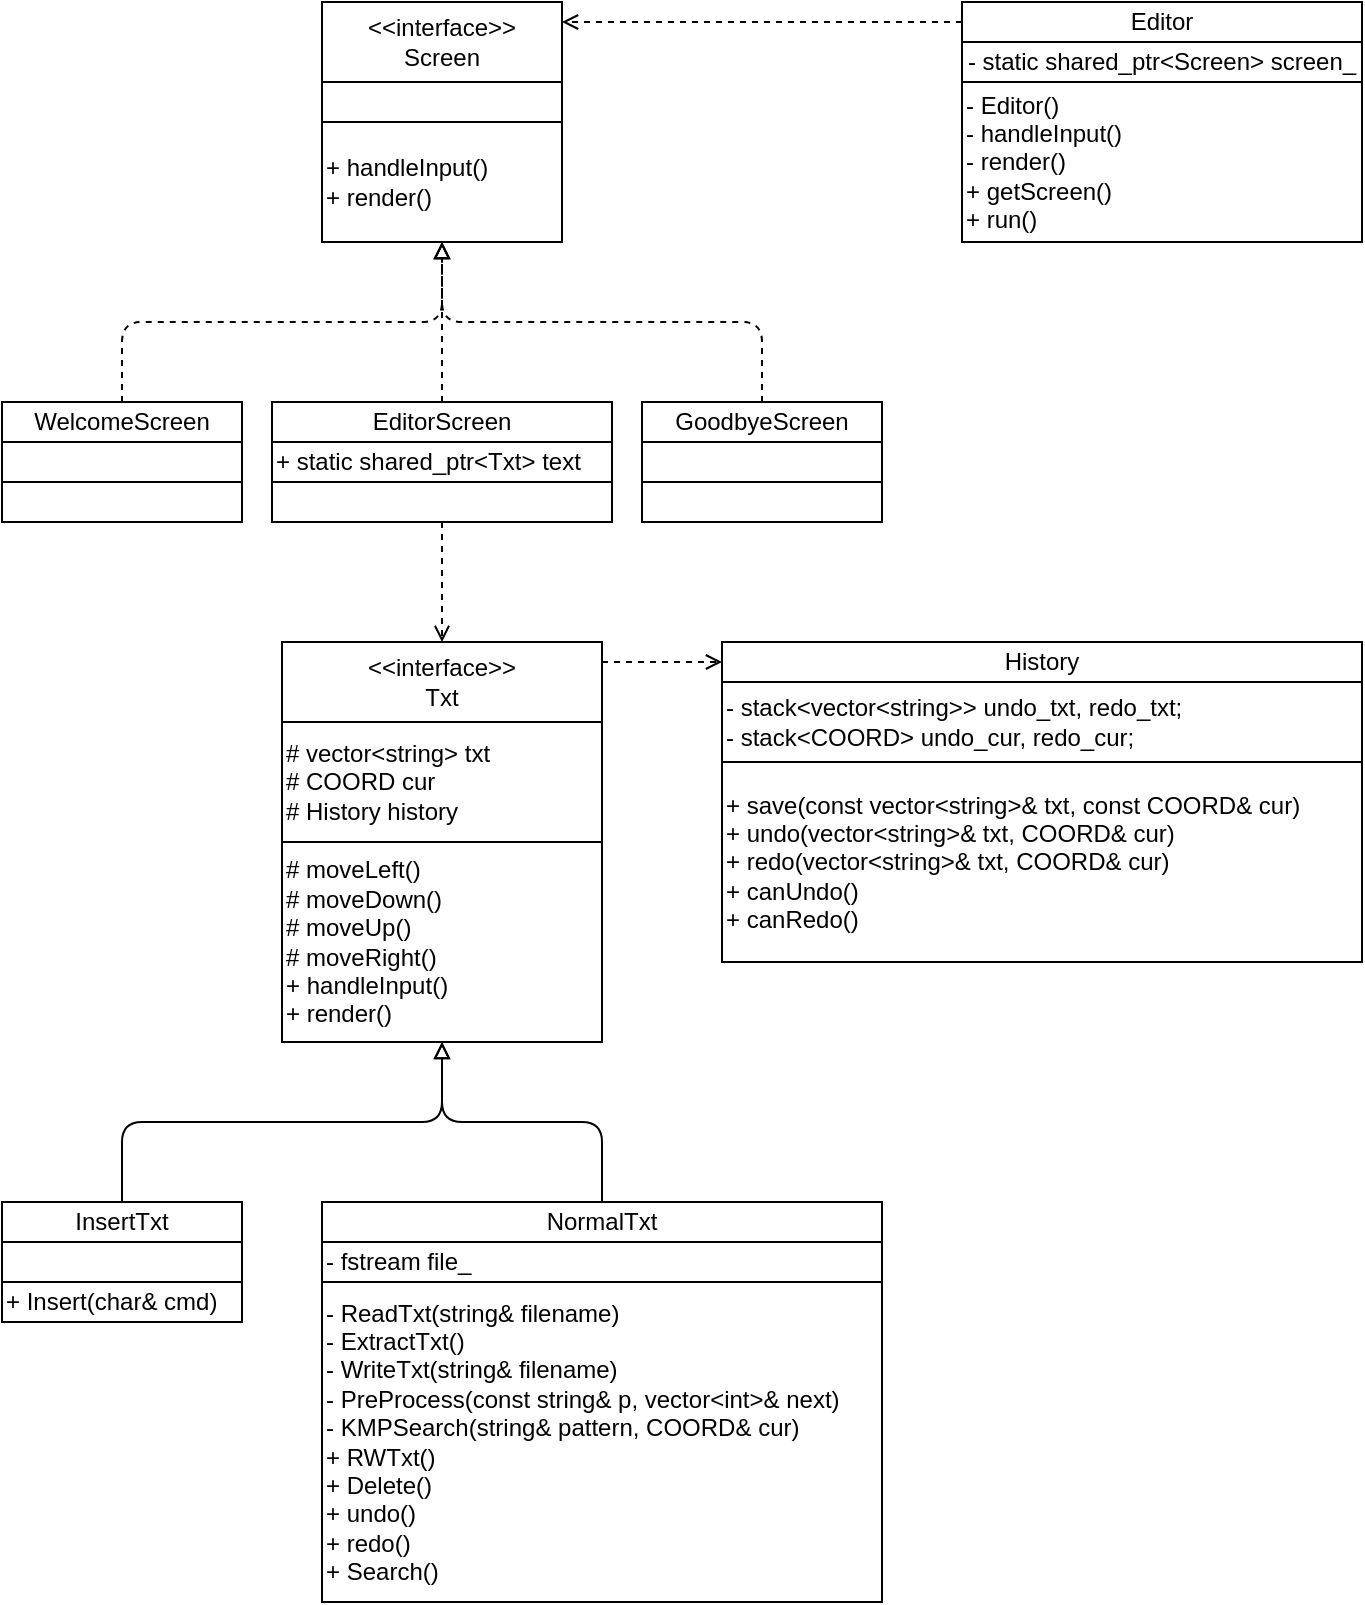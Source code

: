 <mxfile>
    <diagram id="LS8Y8_prfT_N856s4JSq" name="第 1 页">
        <mxGraphModel dx="630" dy="177" grid="1" gridSize="10" guides="1" tooltips="1" connect="1" arrows="1" fold="1" page="1" pageScale="1" pageWidth="827" pageHeight="1169" math="0" shadow="0">
            <root>
                <mxCell id="0"/>
                <mxCell id="1" parent="0"/>
                <mxCell id="2" value="&amp;lt;&amp;lt;interface&amp;gt;&amp;gt;&lt;br&gt;Screen" style="rounded=0;whiteSpace=wrap;html=1;" parent="1" vertex="1">
                    <mxGeometry x="200" y="40" width="120" height="40" as="geometry"/>
                </mxCell>
                <mxCell id="5" value="&lt;div style=&quot;&quot;&gt;&lt;span style=&quot;background-color: initial;&quot;&gt;+ handleInput()&lt;/span&gt;&lt;/div&gt;&lt;div style=&quot;&quot;&gt;&lt;span style=&quot;background-color: initial;&quot;&gt;+ render()&lt;/span&gt;&lt;/div&gt;" style="rounded=0;whiteSpace=wrap;html=1;align=left;" parent="1" vertex="1">
                    <mxGeometry x="200" y="100" width="120" height="60" as="geometry"/>
                </mxCell>
                <mxCell id="11" style="edgeStyle=none;html=1;exitX=0.5;exitY=0;exitDx=0;exitDy=0;entryX=0.5;entryY=1;entryDx=0;entryDy=0;endArrow=block;endFill=0;dashed=1;" parent="1" source="6" target="5" edge="1">
                    <mxGeometry relative="1" as="geometry">
                        <Array as="points">
                            <mxPoint x="100" y="200"/>
                            <mxPoint x="260" y="200"/>
                        </Array>
                    </mxGeometry>
                </mxCell>
                <mxCell id="6" value="WelcomeScreen" style="rounded=0;whiteSpace=wrap;html=1;" parent="1" vertex="1">
                    <mxGeometry x="40" y="240" width="120" height="20" as="geometry"/>
                </mxCell>
                <mxCell id="12" style="edgeStyle=none;html=1;exitX=0.5;exitY=0;exitDx=0;exitDy=0;endArrow=block;endFill=0;entryX=0.5;entryY=1;entryDx=0;entryDy=0;dashed=1;" parent="1" source="8" target="5" edge="1">
                    <mxGeometry relative="1" as="geometry">
                        <mxPoint x="260" y="120" as="targetPoint"/>
                    </mxGeometry>
                </mxCell>
                <mxCell id="8" value="EditorScreen" style="rounded=0;whiteSpace=wrap;html=1;" parent="1" vertex="1">
                    <mxGeometry x="175" y="240" width="170" height="20" as="geometry"/>
                </mxCell>
                <mxCell id="13" style="edgeStyle=none;html=1;exitX=0.5;exitY=0;exitDx=0;exitDy=0;entryX=0.5;entryY=1;entryDx=0;entryDy=0;endArrow=block;endFill=0;dashed=1;" parent="1" source="10" target="5" edge="1">
                    <mxGeometry relative="1" as="geometry">
                        <Array as="points">
                            <mxPoint x="420" y="200"/>
                            <mxPoint x="260" y="200"/>
                        </Array>
                    </mxGeometry>
                </mxCell>
                <mxCell id="10" value="GoodbyeScreen" style="rounded=0;whiteSpace=wrap;html=1;" parent="1" vertex="1">
                    <mxGeometry x="360" y="240" width="120" height="20" as="geometry"/>
                </mxCell>
                <mxCell id="15" value="Editor" style="rounded=0;whiteSpace=wrap;html=1;" parent="1" vertex="1">
                    <mxGeometry x="520" y="40" width="200" height="20" as="geometry"/>
                </mxCell>
                <mxCell id="17" style="edgeStyle=none;html=1;exitX=0;exitY=0.5;exitDx=0;exitDy=0;entryX=1;entryY=0.25;entryDx=0;entryDy=0;endArrow=open;endFill=0;dashed=1;" parent="1" source="15" target="2" edge="1">
                    <mxGeometry relative="1" as="geometry"/>
                </mxCell>
                <mxCell id="16" value="&lt;div&gt;&lt;span style=&quot;background-color: initial;&quot;&gt;- Editor()&lt;/span&gt;&lt;/div&gt;&lt;div&gt;&lt;span style=&quot;background-color: initial;&quot;&gt;- handleInput()&lt;/span&gt;&lt;/div&gt;&lt;div style=&quot;&quot;&gt;&lt;span style=&quot;background-color: initial;&quot;&gt;- render()&lt;/span&gt;&lt;/div&gt;&lt;div style=&quot;&quot;&gt;&lt;span style=&quot;background-color: initial;&quot;&gt;+ getScreen()&lt;/span&gt;&lt;/div&gt;&lt;div style=&quot;&quot;&gt;&lt;span style=&quot;background-color: initial;&quot;&gt;+ run()&lt;/span&gt;&lt;/div&gt;" style="rounded=0;whiteSpace=wrap;html=1;align=left;" parent="1" vertex="1">
                    <mxGeometry x="520" y="80" width="200" height="80" as="geometry"/>
                </mxCell>
                <mxCell id="18" value="- static shared_ptr&amp;lt;Screen&amp;gt; screen_" style="rounded=0;whiteSpace=wrap;html=1;" parent="1" vertex="1">
                    <mxGeometry x="520" y="60" width="200" height="20" as="geometry"/>
                </mxCell>
                <mxCell id="19" value="" style="rounded=0;whiteSpace=wrap;html=1;" parent="1" vertex="1">
                    <mxGeometry x="40" y="260" width="120" height="20" as="geometry"/>
                </mxCell>
                <mxCell id="20" value="+ static shared_ptr&amp;lt;Txt&amp;gt; text" style="rounded=0;whiteSpace=wrap;html=1;align=left;" parent="1" vertex="1">
                    <mxGeometry x="175" y="260" width="170" height="20" as="geometry"/>
                </mxCell>
                <mxCell id="21" value="" style="rounded=0;whiteSpace=wrap;html=1;" parent="1" vertex="1">
                    <mxGeometry x="200" y="80" width="120" height="20" as="geometry"/>
                </mxCell>
                <mxCell id="22" value="" style="rounded=0;whiteSpace=wrap;html=1;" parent="1" vertex="1">
                    <mxGeometry x="40" y="280" width="120" height="20" as="geometry"/>
                </mxCell>
                <mxCell id="23" value="" style="rounded=0;whiteSpace=wrap;html=1;" parent="1" vertex="1">
                    <mxGeometry x="360" y="260" width="120" height="20" as="geometry"/>
                </mxCell>
                <mxCell id="24" value="" style="rounded=0;whiteSpace=wrap;html=1;" parent="1" vertex="1">
                    <mxGeometry x="360" y="280" width="120" height="20" as="geometry"/>
                </mxCell>
                <mxCell id="44" style="edgeStyle=none;html=1;exitX=0.5;exitY=1;exitDx=0;exitDy=0;entryX=0.5;entryY=0;entryDx=0;entryDy=0;dashed=1;endArrow=open;endFill=0;" parent="1" source="25" target="29" edge="1">
                    <mxGeometry relative="1" as="geometry"/>
                </mxCell>
                <mxCell id="25" value="" style="rounded=0;whiteSpace=wrap;html=1;" parent="1" vertex="1">
                    <mxGeometry x="175" y="280" width="170" height="20" as="geometry"/>
                </mxCell>
                <mxCell id="26" value="History" style="rounded=0;whiteSpace=wrap;html=1;" parent="1" vertex="1">
                    <mxGeometry x="400" y="360" width="320" height="20" as="geometry"/>
                </mxCell>
                <mxCell id="27" value="&lt;div style=&quot;&quot;&gt;&lt;div&gt;+ save(const vector&amp;lt;string&amp;gt;&amp;amp; txt, const COORD&amp;amp; cur)&lt;/div&gt;&lt;div&gt;+ undo(vector&amp;lt;string&amp;gt;&amp;amp; txt, COORD&amp;amp; cur)&lt;/div&gt;&lt;div&gt;+ redo(vector&amp;lt;string&amp;gt;&amp;amp; txt, COORD&amp;amp; cur)&lt;/div&gt;&lt;div&gt;+ canUndo()&lt;/div&gt;&lt;div&gt;+ canRedo()&lt;/div&gt;&lt;/div&gt;" style="rounded=0;whiteSpace=wrap;html=1;align=left;" parent="1" vertex="1">
                    <mxGeometry x="400" y="420" width="320" height="100" as="geometry"/>
                </mxCell>
                <mxCell id="28" value="&lt;div&gt;- stack&amp;lt;vector&amp;lt;string&amp;gt;&amp;gt; undo_txt, redo_txt;&amp;nbsp;&lt;/div&gt;&lt;div&gt;- stack&amp;lt;COORD&amp;gt; undo_cur, redo_cur;&lt;/div&gt;" style="rounded=0;whiteSpace=wrap;html=1;align=left;" parent="1" vertex="1">
                    <mxGeometry x="400" y="380" width="320" height="40" as="geometry"/>
                </mxCell>
                <mxCell id="43" style="edgeStyle=none;html=1;exitX=1;exitY=0.25;exitDx=0;exitDy=0;entryX=0;entryY=0.5;entryDx=0;entryDy=0;dashed=1;endArrow=open;endFill=0;" parent="1" source="29" target="26" edge="1">
                    <mxGeometry relative="1" as="geometry"/>
                </mxCell>
                <mxCell id="29" value="&amp;lt;&amp;lt;interface&amp;gt;&amp;gt;&lt;br&gt;Txt" style="rounded=0;whiteSpace=wrap;html=1;" parent="1" vertex="1">
                    <mxGeometry x="180" y="360" width="160" height="40" as="geometry"/>
                </mxCell>
                <mxCell id="30" value="&lt;div style=&quot;&quot;&gt;&lt;div&gt;&lt;div&gt;# moveLeft()&lt;/div&gt;&lt;div&gt;# moveDown()&lt;/div&gt;&lt;div&gt;# moveUp()&lt;/div&gt;&lt;div&gt;# moveRight()&lt;/div&gt;&lt;/div&gt;&lt;div&gt;+ handleInput()&lt;/div&gt;&lt;div&gt;+ render()&lt;/div&gt;&lt;/div&gt;" style="rounded=0;whiteSpace=wrap;html=1;align=left;" parent="1" vertex="1">
                    <mxGeometry x="180" y="460" width="160" height="100" as="geometry"/>
                </mxCell>
                <mxCell id="31" value="&lt;div&gt;# vector&amp;lt;string&amp;gt; txt&lt;/div&gt;&lt;div&gt;# COORD cur&lt;/div&gt;&lt;div&gt;# History history&lt;/div&gt;" style="rounded=0;whiteSpace=wrap;html=1;align=left;" parent="1" vertex="1">
                    <mxGeometry x="180" y="400" width="160" height="60" as="geometry"/>
                </mxCell>
                <mxCell id="45" style="edgeStyle=none;html=1;exitX=0.5;exitY=0;exitDx=0;exitDy=0;entryX=0.5;entryY=1;entryDx=0;entryDy=0;endArrow=block;endFill=0;" parent="1" source="36" target="30" edge="1">
                    <mxGeometry relative="1" as="geometry">
                        <Array as="points">
                            <mxPoint x="100" y="600"/>
                            <mxPoint x="260" y="600"/>
                        </Array>
                    </mxGeometry>
                </mxCell>
                <mxCell id="36" value="InsertTxt" style="rounded=0;whiteSpace=wrap;html=1;" parent="1" vertex="1">
                    <mxGeometry x="40" y="640" width="120" height="20" as="geometry"/>
                </mxCell>
                <mxCell id="37" value="" style="rounded=0;whiteSpace=wrap;html=1;" parent="1" vertex="1">
                    <mxGeometry x="40" y="660" width="120" height="20" as="geometry"/>
                </mxCell>
                <mxCell id="38" value="+ Insert(char&amp;amp; cmd)" style="rounded=0;whiteSpace=wrap;html=1;align=left;" parent="1" vertex="1">
                    <mxGeometry x="40" y="680" width="120" height="20" as="geometry"/>
                </mxCell>
                <mxCell id="46" style="edgeStyle=none;html=1;exitX=0.5;exitY=0;exitDx=0;exitDy=0;entryX=0.5;entryY=1;entryDx=0;entryDy=0;endArrow=block;endFill=0;" parent="1" source="39" target="30" edge="1">
                    <mxGeometry relative="1" as="geometry">
                        <Array as="points">
                            <mxPoint x="340" y="600"/>
                            <mxPoint x="260" y="600"/>
                        </Array>
                    </mxGeometry>
                </mxCell>
                <mxCell id="39" value="NormalTxt" style="rounded=0;whiteSpace=wrap;html=1;" parent="1" vertex="1">
                    <mxGeometry x="200" y="640" width="280" height="20" as="geometry"/>
                </mxCell>
                <mxCell id="40" value="- fstream file_" style="rounded=0;whiteSpace=wrap;html=1;align=left;" parent="1" vertex="1">
                    <mxGeometry x="200" y="660" width="280" height="20" as="geometry"/>
                </mxCell>
                <mxCell id="41" value="&lt;div&gt;- ReadTxt(string&amp;amp; filename)&lt;/div&gt;&lt;div&gt;- ExtractTxt()&lt;/div&gt;&lt;div&gt;- WriteTxt(string&amp;amp; filename)&lt;/div&gt;&lt;div&gt;- PreProcess(const string&amp;amp; p, vector&amp;lt;int&amp;gt;&amp;amp; next)&lt;/div&gt;&lt;div&gt;- KMPSearch(string&amp;amp; pattern, COORD&amp;amp; cur)&lt;/div&gt;&lt;div&gt;&lt;div&gt;+ RWTxt()&lt;/div&gt;&lt;div&gt;+ Delete()&lt;/div&gt;&lt;div&gt;+ undo()&lt;/div&gt;&lt;div&gt;+ redo()&lt;/div&gt;&lt;div&gt;+ Search()&lt;/div&gt;&lt;/div&gt;" style="rounded=0;whiteSpace=wrap;html=1;align=left;" parent="1" vertex="1">
                    <mxGeometry x="200" y="680" width="280" height="160" as="geometry"/>
                </mxCell>
            </root>
        </mxGraphModel>
    </diagram>
</mxfile>